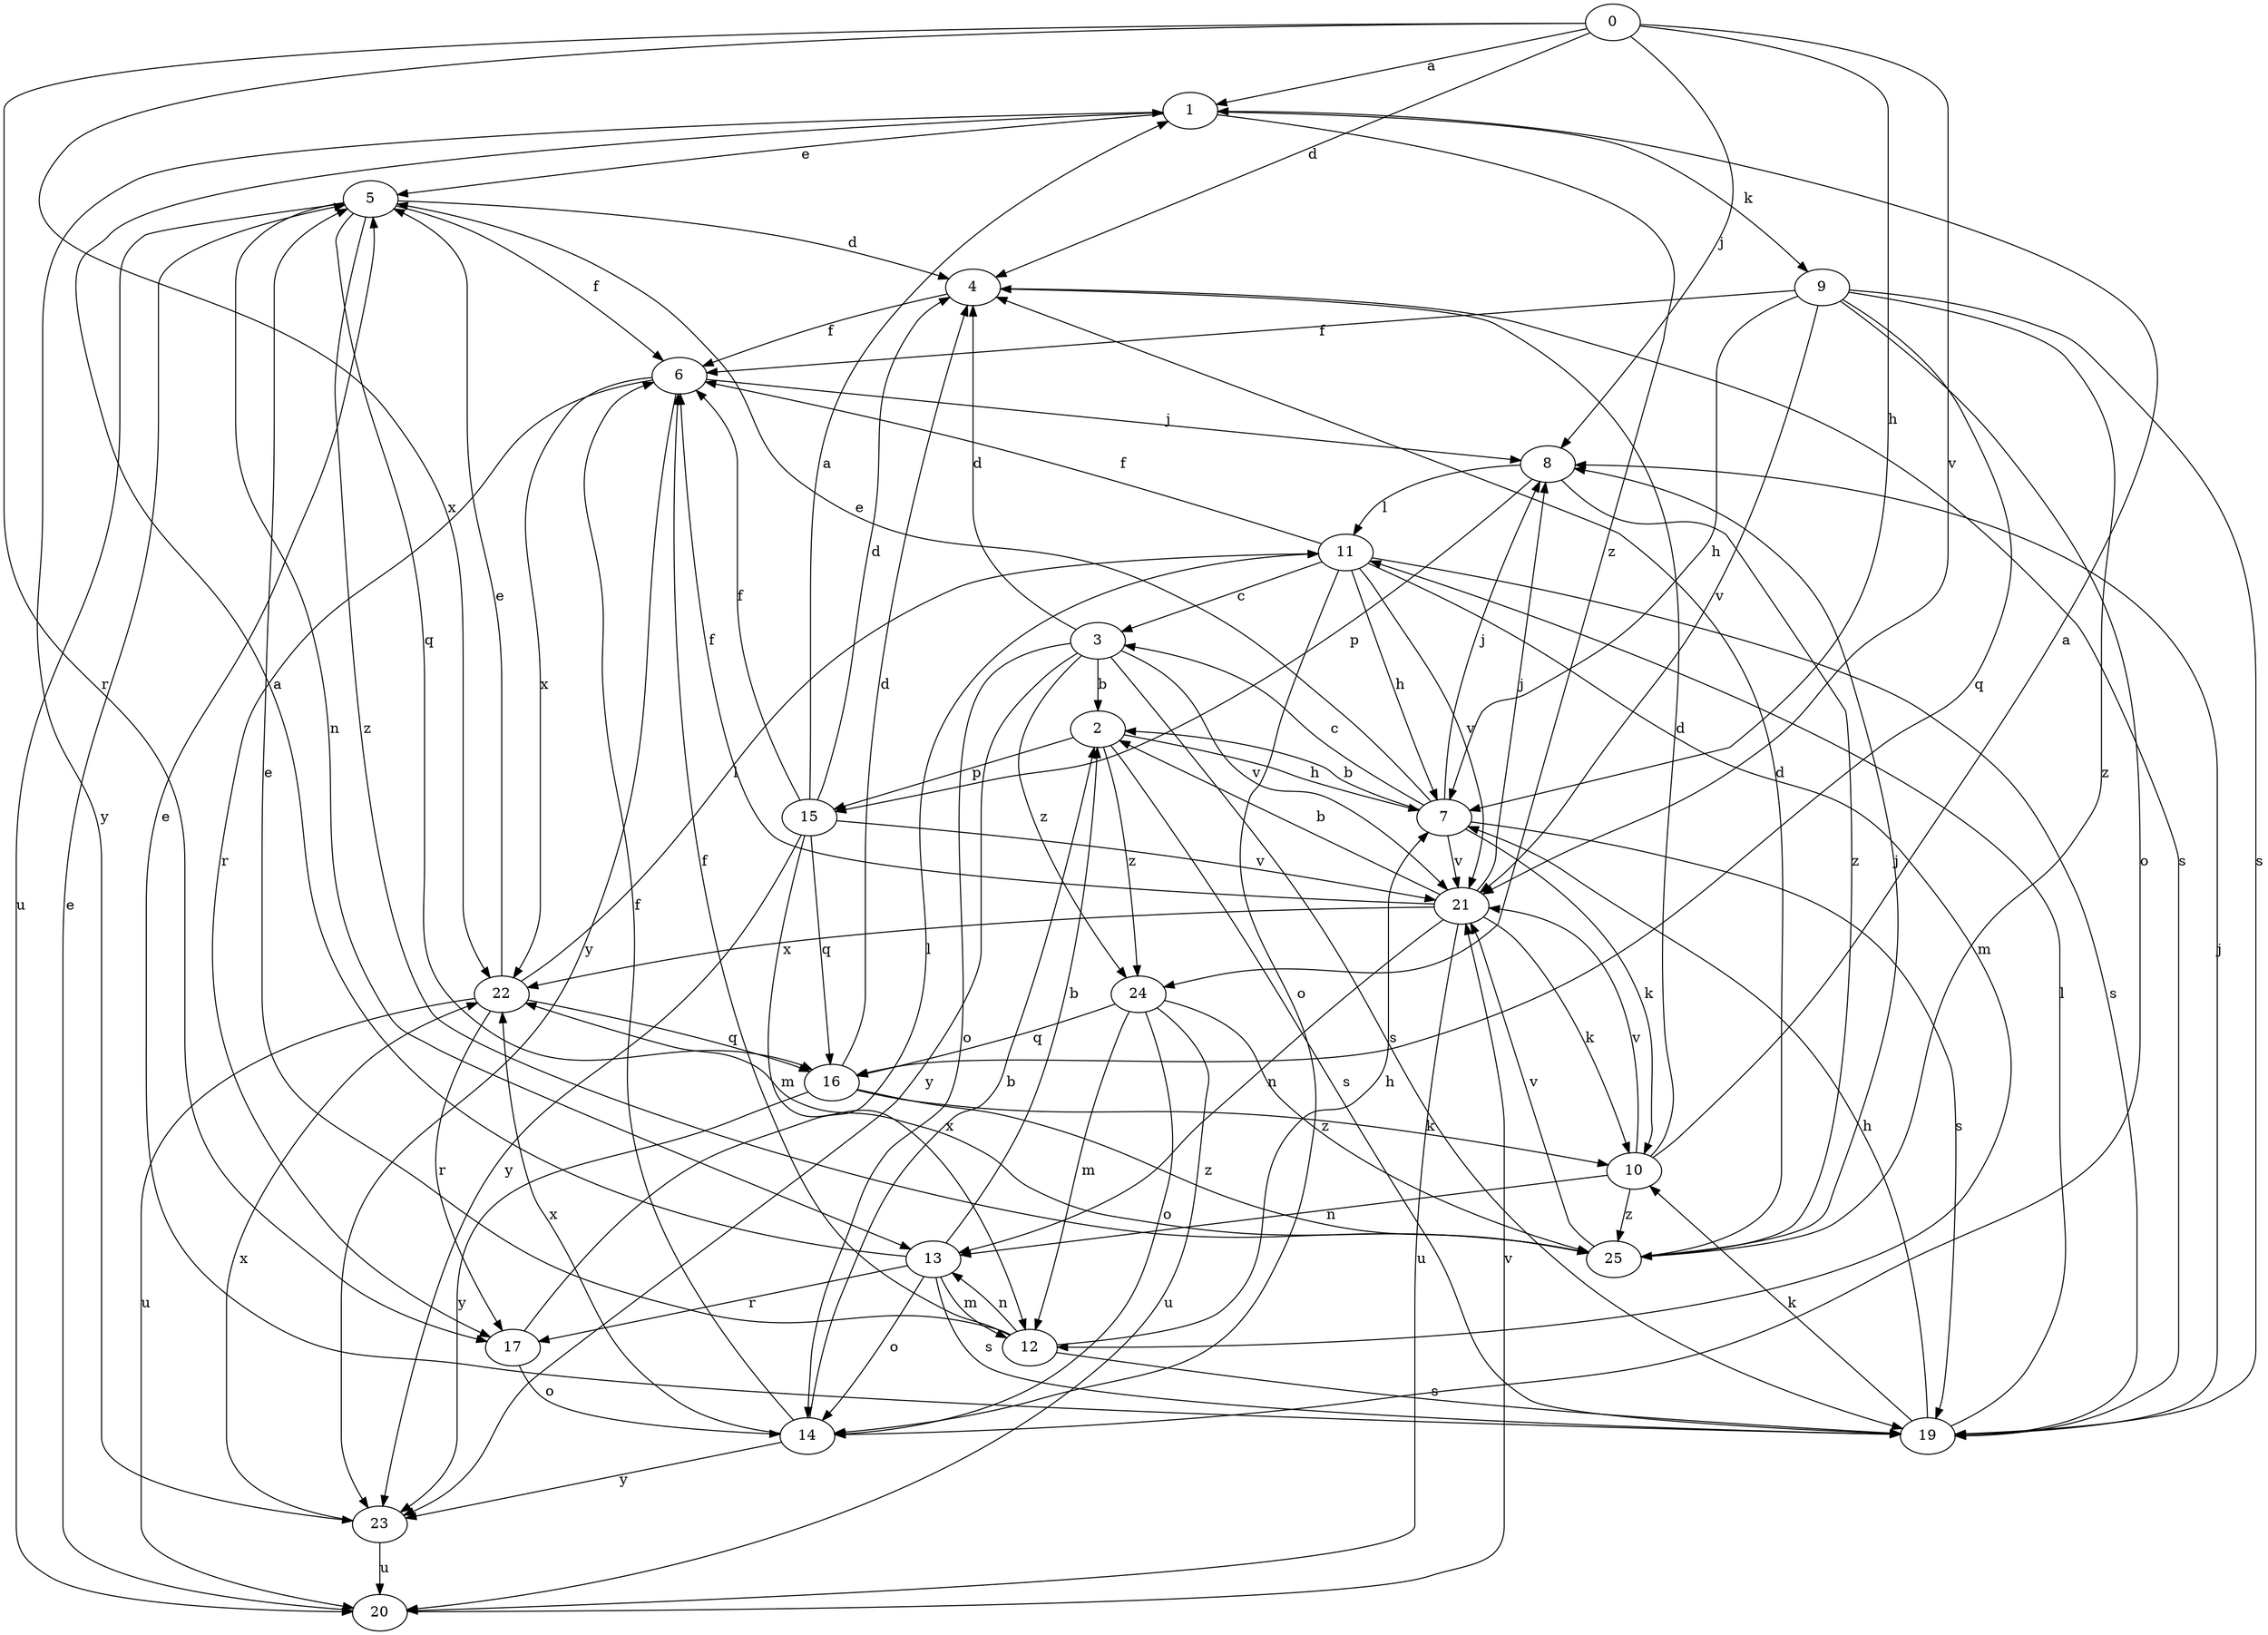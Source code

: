 strict digraph  {
0;
1;
2;
3;
4;
5;
6;
7;
8;
9;
10;
11;
12;
13;
14;
15;
16;
17;
19;
20;
21;
22;
23;
24;
25;
0 -> 1  [label=a];
0 -> 4  [label=d];
0 -> 7  [label=h];
0 -> 8  [label=j];
0 -> 17  [label=r];
0 -> 21  [label=v];
0 -> 22  [label=x];
1 -> 5  [label=e];
1 -> 9  [label=k];
1 -> 23  [label=y];
1 -> 24  [label=z];
2 -> 7  [label=h];
2 -> 15  [label=p];
2 -> 19  [label=s];
2 -> 24  [label=z];
3 -> 2  [label=b];
3 -> 4  [label=d];
3 -> 14  [label=o];
3 -> 19  [label=s];
3 -> 21  [label=v];
3 -> 23  [label=y];
3 -> 24  [label=z];
4 -> 6  [label=f];
4 -> 19  [label=s];
5 -> 4  [label=d];
5 -> 6  [label=f];
5 -> 13  [label=n];
5 -> 16  [label=q];
5 -> 20  [label=u];
5 -> 25  [label=z];
6 -> 8  [label=j];
6 -> 17  [label=r];
6 -> 22  [label=x];
6 -> 23  [label=y];
7 -> 2  [label=b];
7 -> 3  [label=c];
7 -> 5  [label=e];
7 -> 8  [label=j];
7 -> 10  [label=k];
7 -> 19  [label=s];
7 -> 21  [label=v];
8 -> 11  [label=l];
8 -> 15  [label=p];
8 -> 25  [label=z];
9 -> 6  [label=f];
9 -> 7  [label=h];
9 -> 14  [label=o];
9 -> 16  [label=q];
9 -> 19  [label=s];
9 -> 21  [label=v];
9 -> 25  [label=z];
10 -> 1  [label=a];
10 -> 4  [label=d];
10 -> 13  [label=n];
10 -> 21  [label=v];
10 -> 25  [label=z];
11 -> 3  [label=c];
11 -> 6  [label=f];
11 -> 7  [label=h];
11 -> 12  [label=m];
11 -> 14  [label=o];
11 -> 19  [label=s];
11 -> 21  [label=v];
12 -> 5  [label=e];
12 -> 6  [label=f];
12 -> 7  [label=h];
12 -> 13  [label=n];
12 -> 19  [label=s];
13 -> 1  [label=a];
13 -> 2  [label=b];
13 -> 12  [label=m];
13 -> 14  [label=o];
13 -> 17  [label=r];
13 -> 19  [label=s];
14 -> 2  [label=b];
14 -> 6  [label=f];
14 -> 22  [label=x];
14 -> 23  [label=y];
15 -> 1  [label=a];
15 -> 4  [label=d];
15 -> 6  [label=f];
15 -> 12  [label=m];
15 -> 16  [label=q];
15 -> 21  [label=v];
15 -> 23  [label=y];
16 -> 4  [label=d];
16 -> 10  [label=k];
16 -> 23  [label=y];
16 -> 25  [label=z];
17 -> 11  [label=l];
17 -> 14  [label=o];
19 -> 5  [label=e];
19 -> 7  [label=h];
19 -> 8  [label=j];
19 -> 10  [label=k];
19 -> 11  [label=l];
20 -> 5  [label=e];
20 -> 21  [label=v];
21 -> 2  [label=b];
21 -> 6  [label=f];
21 -> 8  [label=j];
21 -> 10  [label=k];
21 -> 13  [label=n];
21 -> 20  [label=u];
21 -> 22  [label=x];
22 -> 5  [label=e];
22 -> 11  [label=l];
22 -> 16  [label=q];
22 -> 17  [label=r];
22 -> 20  [label=u];
23 -> 20  [label=u];
23 -> 22  [label=x];
24 -> 12  [label=m];
24 -> 14  [label=o];
24 -> 16  [label=q];
24 -> 20  [label=u];
24 -> 25  [label=z];
25 -> 4  [label=d];
25 -> 8  [label=j];
25 -> 21  [label=v];
25 -> 22  [label=x];
}

